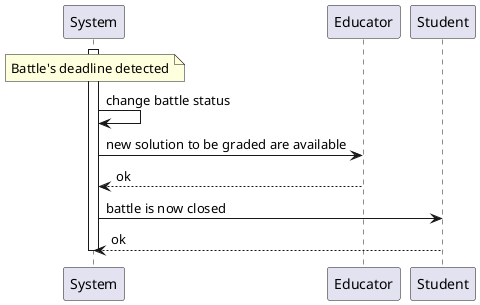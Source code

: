 @startuml


note over System: Battle's deadline detected
activate System
System -> System: change battle status
System -> Educator: new solution to be graded are available
Educator --> System: ok
System -> Student: battle is now closed
Student --> System: ok
deactivate System

@enduml